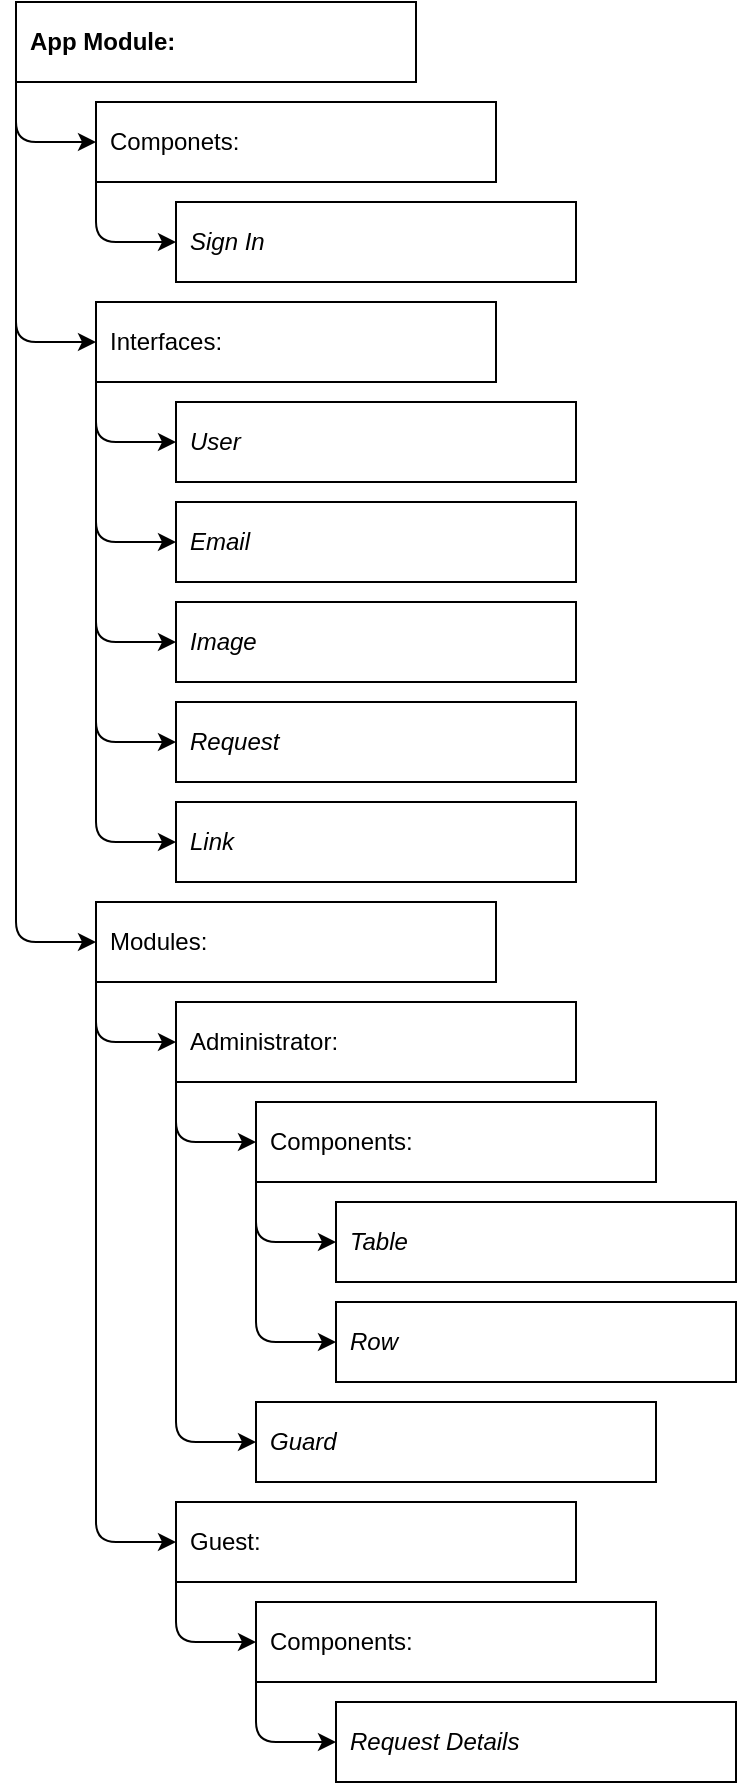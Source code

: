 <mxfile>
    <diagram id="AA2Y2U_JIJL0sAKGaOSc" name="Page-1">
        <mxGraphModel dx="855" dy="537" grid="1" gridSize="10" guides="1" tooltips="1" connect="1" arrows="1" fold="1" page="1" pageScale="1" pageWidth="827" pageHeight="1169" math="0" shadow="0">
            <root>
                <mxCell id="0"/>
                <mxCell id="1" parent="0"/>
                <mxCell id="6" style="edgeStyle=none;html=1;exitX=0;exitY=1;exitDx=0;exitDy=0;entryX=0;entryY=0.5;entryDx=0;entryDy=0;" edge="1" parent="1" source="3" target="4">
                    <mxGeometry relative="1" as="geometry">
                        <Array as="points">
                            <mxPoint x="160" y="150"/>
                        </Array>
                    </mxGeometry>
                </mxCell>
                <mxCell id="19" style="edgeStyle=none;html=1;exitX=0;exitY=1;exitDx=0;exitDy=0;entryX=0;entryY=0.5;entryDx=0;entryDy=0;" edge="1" parent="1" source="3" target="8">
                    <mxGeometry relative="1" as="geometry">
                        <Array as="points">
                            <mxPoint x="160" y="250"/>
                        </Array>
                    </mxGeometry>
                </mxCell>
                <mxCell id="31" style="edgeStyle=none;html=1;exitX=0;exitY=1;exitDx=0;exitDy=0;entryX=0;entryY=0.5;entryDx=0;entryDy=0;" edge="1" parent="1" source="3" target="20">
                    <mxGeometry relative="1" as="geometry">
                        <Array as="points">
                            <mxPoint x="160" y="550"/>
                        </Array>
                    </mxGeometry>
                </mxCell>
                <mxCell id="3" value="&lt;b&gt;App Module:&lt;/b&gt;" style="rounded=0;whiteSpace=wrap;html=1;align=left;spacingLeft=5;spacingBottom=5;spacingRight=5;spacingTop=5;" vertex="1" parent="1">
                    <mxGeometry x="160" y="80" width="200" height="40" as="geometry"/>
                </mxCell>
                <mxCell id="7" style="edgeStyle=none;html=1;exitX=0;exitY=1;exitDx=0;exitDy=0;entryX=0;entryY=0.5;entryDx=0;entryDy=0;" edge="1" parent="1" source="4" target="5">
                    <mxGeometry relative="1" as="geometry">
                        <Array as="points">
                            <mxPoint x="200" y="200"/>
                        </Array>
                    </mxGeometry>
                </mxCell>
                <mxCell id="4" value="Componets:" style="rounded=0;whiteSpace=wrap;html=1;align=left;spacingLeft=5;spacingBottom=5;spacingRight=5;spacingTop=5;" vertex="1" parent="1">
                    <mxGeometry x="200" y="130" width="200" height="40" as="geometry"/>
                </mxCell>
                <mxCell id="5" value="Sign In" style="rounded=0;whiteSpace=wrap;html=1;align=left;spacingLeft=5;spacingBottom=5;spacingRight=5;spacingTop=5;fontStyle=2" vertex="1" parent="1">
                    <mxGeometry x="240" y="180" width="200" height="40" as="geometry"/>
                </mxCell>
                <mxCell id="14" style="edgeStyle=none;html=1;exitX=0;exitY=1;exitDx=0;exitDy=0;entryX=0;entryY=0.5;entryDx=0;entryDy=0;" edge="1" parent="1" source="8" target="9">
                    <mxGeometry relative="1" as="geometry">
                        <Array as="points">
                            <mxPoint x="200" y="300"/>
                        </Array>
                    </mxGeometry>
                </mxCell>
                <mxCell id="15" style="edgeStyle=none;html=1;exitX=0;exitY=1;exitDx=0;exitDy=0;entryX=0;entryY=0.5;entryDx=0;entryDy=0;" edge="1" parent="1" source="8" target="10">
                    <mxGeometry relative="1" as="geometry">
                        <Array as="points">
                            <mxPoint x="200" y="350"/>
                        </Array>
                    </mxGeometry>
                </mxCell>
                <mxCell id="16" style="edgeStyle=none;html=1;exitX=0;exitY=1;exitDx=0;exitDy=0;entryX=0;entryY=0.5;entryDx=0;entryDy=0;" edge="1" parent="1" source="8" target="11">
                    <mxGeometry relative="1" as="geometry">
                        <Array as="points">
                            <mxPoint x="200" y="400"/>
                        </Array>
                    </mxGeometry>
                </mxCell>
                <mxCell id="17" style="edgeStyle=none;html=1;exitX=0;exitY=1;exitDx=0;exitDy=0;entryX=0;entryY=0.5;entryDx=0;entryDy=0;" edge="1" parent="1" source="8" target="12">
                    <mxGeometry relative="1" as="geometry">
                        <Array as="points">
                            <mxPoint x="200" y="450"/>
                        </Array>
                    </mxGeometry>
                </mxCell>
                <mxCell id="18" style="edgeStyle=none;html=1;exitX=0;exitY=1;exitDx=0;exitDy=0;entryX=0;entryY=0.5;entryDx=0;entryDy=0;" edge="1" parent="1" source="8" target="13">
                    <mxGeometry relative="1" as="geometry">
                        <Array as="points">
                            <mxPoint x="200" y="500"/>
                        </Array>
                    </mxGeometry>
                </mxCell>
                <mxCell id="8" value="Interfaces:" style="rounded=0;whiteSpace=wrap;html=1;align=left;spacingLeft=5;spacingBottom=5;spacingRight=5;spacingTop=5;" vertex="1" parent="1">
                    <mxGeometry x="200" y="230" width="200" height="40" as="geometry"/>
                </mxCell>
                <mxCell id="9" value="User" style="rounded=0;whiteSpace=wrap;html=1;align=left;spacingLeft=5;spacingBottom=5;spacingRight=5;spacingTop=5;fontStyle=2" vertex="1" parent="1">
                    <mxGeometry x="240" y="280" width="200" height="40" as="geometry"/>
                </mxCell>
                <mxCell id="10" value="Email" style="rounded=0;whiteSpace=wrap;html=1;align=left;spacingLeft=5;spacingBottom=5;spacingRight=5;spacingTop=5;fontStyle=2" vertex="1" parent="1">
                    <mxGeometry x="240" y="330" width="200" height="40" as="geometry"/>
                </mxCell>
                <mxCell id="11" value="Image" style="rounded=0;whiteSpace=wrap;html=1;align=left;spacingLeft=5;spacingBottom=5;spacingRight=5;spacingTop=5;fontStyle=2" vertex="1" parent="1">
                    <mxGeometry x="240" y="380" width="200" height="40" as="geometry"/>
                </mxCell>
                <mxCell id="12" value="Request" style="rounded=0;whiteSpace=wrap;html=1;align=left;spacingLeft=5;spacingBottom=5;spacingRight=5;spacingTop=5;fontStyle=2" vertex="1" parent="1">
                    <mxGeometry x="240" y="430" width="200" height="40" as="geometry"/>
                </mxCell>
                <mxCell id="13" value="Link" style="rounded=0;whiteSpace=wrap;html=1;align=left;spacingLeft=5;spacingBottom=5;spacingRight=5;spacingTop=5;fontStyle=2" vertex="1" parent="1">
                    <mxGeometry x="240" y="480" width="200" height="40" as="geometry"/>
                </mxCell>
                <mxCell id="22" style="edgeStyle=none;html=1;exitX=0;exitY=1;exitDx=0;exitDy=0;entryX=0;entryY=0.5;entryDx=0;entryDy=0;" edge="1" parent="1" source="20" target="21">
                    <mxGeometry relative="1" as="geometry">
                        <Array as="points">
                            <mxPoint x="200" y="600"/>
                        </Array>
                    </mxGeometry>
                </mxCell>
                <mxCell id="37" style="edgeStyle=none;html=1;exitX=0;exitY=1;exitDx=0;exitDy=0;entryX=0;entryY=0.5;entryDx=0;entryDy=0;" edge="1" parent="1" source="20" target="32">
                    <mxGeometry relative="1" as="geometry">
                        <Array as="points">
                            <mxPoint x="200" y="850"/>
                        </Array>
                    </mxGeometry>
                </mxCell>
                <mxCell id="20" value="Modules:" style="rounded=0;whiteSpace=wrap;html=1;align=left;spacingLeft=5;spacingBottom=5;spacingRight=5;spacingTop=5;" vertex="1" parent="1">
                    <mxGeometry x="200" y="530" width="200" height="40" as="geometry"/>
                </mxCell>
                <mxCell id="24" style="edgeStyle=none;html=1;exitX=0;exitY=1;exitDx=0;exitDy=0;entryX=0;entryY=0.5;entryDx=0;entryDy=0;" edge="1" parent="1" source="21" target="23">
                    <mxGeometry relative="1" as="geometry">
                        <Array as="points">
                            <mxPoint x="240" y="650"/>
                        </Array>
                    </mxGeometry>
                </mxCell>
                <mxCell id="30" style="edgeStyle=none;html=1;exitX=0;exitY=0.75;exitDx=0;exitDy=0;entryX=0;entryY=0.5;entryDx=0;entryDy=0;" edge="1" parent="1" source="21" target="29">
                    <mxGeometry relative="1" as="geometry">
                        <Array as="points">
                            <mxPoint x="240" y="800"/>
                        </Array>
                    </mxGeometry>
                </mxCell>
                <mxCell id="21" value="Administrator:" style="rounded=0;whiteSpace=wrap;html=1;align=left;spacingLeft=5;spacingBottom=5;spacingRight=5;spacingTop=5;" vertex="1" parent="1">
                    <mxGeometry x="240" y="580" width="200" height="40" as="geometry"/>
                </mxCell>
                <mxCell id="26" style="edgeStyle=none;html=1;exitX=0;exitY=1;exitDx=0;exitDy=0;entryX=0;entryY=0.5;entryDx=0;entryDy=0;" edge="1" parent="1" source="23" target="25">
                    <mxGeometry relative="1" as="geometry">
                        <Array as="points">
                            <mxPoint x="280" y="700"/>
                        </Array>
                    </mxGeometry>
                </mxCell>
                <mxCell id="28" style="edgeStyle=none;html=1;exitX=0;exitY=1;exitDx=0;exitDy=0;entryX=0;entryY=0.5;entryDx=0;entryDy=0;" edge="1" parent="1" source="23" target="27">
                    <mxGeometry relative="1" as="geometry">
                        <Array as="points">
                            <mxPoint x="280" y="750"/>
                        </Array>
                    </mxGeometry>
                </mxCell>
                <mxCell id="23" value="Components:" style="rounded=0;whiteSpace=wrap;html=1;align=left;spacingLeft=5;spacingBottom=5;spacingRight=5;spacingTop=5;" vertex="1" parent="1">
                    <mxGeometry x="280" y="630" width="200" height="40" as="geometry"/>
                </mxCell>
                <mxCell id="25" value="Table" style="rounded=0;whiteSpace=wrap;html=1;align=left;spacingLeft=5;spacingBottom=5;spacingRight=5;spacingTop=5;fontStyle=2" vertex="1" parent="1">
                    <mxGeometry x="320" y="680" width="200" height="40" as="geometry"/>
                </mxCell>
                <mxCell id="27" value="Row" style="rounded=0;whiteSpace=wrap;html=1;align=left;spacingLeft=5;spacingBottom=5;spacingRight=5;spacingTop=5;fontStyle=2" vertex="1" parent="1">
                    <mxGeometry x="320" y="730" width="200" height="40" as="geometry"/>
                </mxCell>
                <mxCell id="29" value="Guard" style="rounded=0;whiteSpace=wrap;html=1;align=left;spacingLeft=5;spacingBottom=5;spacingRight=5;spacingTop=5;fontStyle=2" vertex="1" parent="1">
                    <mxGeometry x="280" y="780" width="200" height="40" as="geometry"/>
                </mxCell>
                <mxCell id="36" style="edgeStyle=none;html=1;exitX=0;exitY=1;exitDx=0;exitDy=0;entryX=0;entryY=0.5;entryDx=0;entryDy=0;" edge="1" parent="1" source="32" target="33">
                    <mxGeometry relative="1" as="geometry">
                        <Array as="points">
                            <mxPoint x="240" y="900"/>
                        </Array>
                    </mxGeometry>
                </mxCell>
                <mxCell id="32" value="Guest:" style="rounded=0;whiteSpace=wrap;html=1;align=left;spacingLeft=5;spacingBottom=5;spacingRight=5;spacingTop=5;" vertex="1" parent="1">
                    <mxGeometry x="240" y="830" width="200" height="40" as="geometry"/>
                </mxCell>
                <mxCell id="35" style="edgeStyle=none;html=1;exitX=0;exitY=1;exitDx=0;exitDy=0;entryX=0;entryY=0.5;entryDx=0;entryDy=0;" edge="1" parent="1" source="33" target="34">
                    <mxGeometry relative="1" as="geometry">
                        <Array as="points">
                            <mxPoint x="280" y="950"/>
                        </Array>
                    </mxGeometry>
                </mxCell>
                <mxCell id="33" value="Components:" style="rounded=0;whiteSpace=wrap;html=1;align=left;spacingLeft=5;spacingBottom=5;spacingRight=5;spacingTop=5;" vertex="1" parent="1">
                    <mxGeometry x="280" y="880" width="200" height="40" as="geometry"/>
                </mxCell>
                <mxCell id="34" value="Request Details" style="rounded=0;whiteSpace=wrap;html=1;align=left;spacingLeft=5;spacingBottom=5;spacingRight=5;spacingTop=5;fontStyle=2" vertex="1" parent="1">
                    <mxGeometry x="320" y="930" width="200" height="40" as="geometry"/>
                </mxCell>
            </root>
        </mxGraphModel>
    </diagram>
</mxfile>